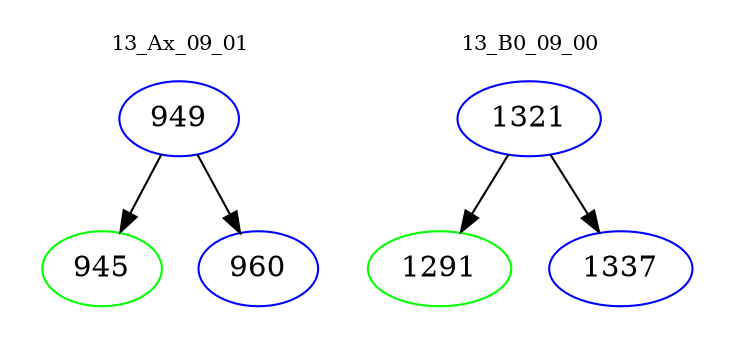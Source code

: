 digraph{
subgraph cluster_0 {
color = white
label = "13_Ax_09_01";
fontsize=10;
T0_949 [label="949", color="blue"]
T0_949 -> T0_945 [color="black"]
T0_945 [label="945", color="green"]
T0_949 -> T0_960 [color="black"]
T0_960 [label="960", color="blue"]
}
subgraph cluster_1 {
color = white
label = "13_B0_09_00";
fontsize=10;
T1_1321 [label="1321", color="blue"]
T1_1321 -> T1_1291 [color="black"]
T1_1291 [label="1291", color="green"]
T1_1321 -> T1_1337 [color="black"]
T1_1337 [label="1337", color="blue"]
}
}
